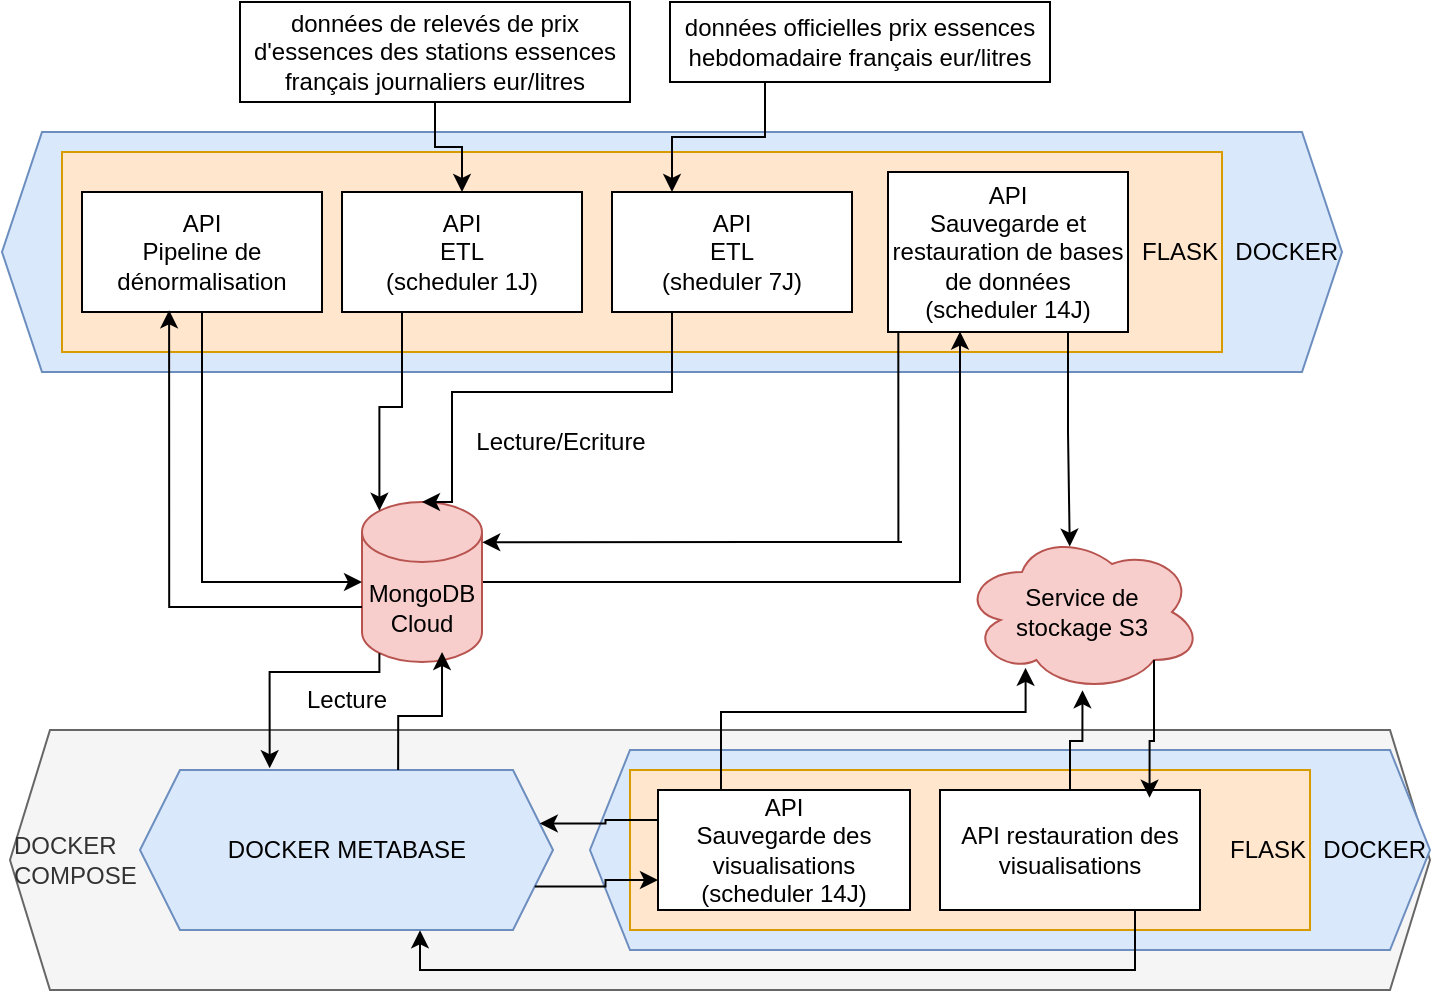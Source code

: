 <mxfile version="27.1.6">
  <diagram name="Page-1" id="DYus6r99QH-YhqP8SPfU">
    <mxGraphModel dx="1314" dy="670" grid="1" gridSize="10" guides="1" tooltips="1" connect="1" arrows="1" fold="1" page="1" pageScale="1" pageWidth="827" pageHeight="1169" math="0" shadow="0">
      <root>
        <mxCell id="0" />
        <mxCell id="1" parent="0" />
        <mxCell id="x7UDAzUqGDP_pL8HJtb2-10" value="DOCKER&lt;br&gt;COMPOSE" style="shape=hexagon;perimeter=hexagonPerimeter2;whiteSpace=wrap;html=1;fixedSize=1;align=left;fillColor=#f5f5f5;strokeColor=#666666;fontColor=#333333;" parent="1" vertex="1">
          <mxGeometry x="84" y="629" width="710" height="130" as="geometry" />
        </mxCell>
        <mxCell id="HPA1k4R3t_jq5nEZBtTo-7" value="DOCKER" style="shape=hexagon;perimeter=hexagonPerimeter2;whiteSpace=wrap;html=1;fixedSize=1;align=right;fillColor=#dae8fc;strokeColor=#6c8ebf;" parent="1" vertex="1">
          <mxGeometry x="374" y="639" width="420" height="100" as="geometry" />
        </mxCell>
        <mxCell id="HPA1k4R3t_jq5nEZBtTo-8" value="DOCKER METABASE" style="shape=hexagon;perimeter=hexagonPerimeter2;whiteSpace=wrap;html=1;fixedSize=1;align=center;fillColor=#dae8fc;strokeColor=#6c8ebf;" parent="1" vertex="1">
          <mxGeometry x="149" y="649" width="206.5" height="80" as="geometry" />
        </mxCell>
        <mxCell id="HPA1k4R3t_jq5nEZBtTo-6" value="DOCKER" style="shape=hexagon;perimeter=hexagonPerimeter2;whiteSpace=wrap;html=1;fixedSize=1;align=right;fillColor=#dae8fc;strokeColor=#6c8ebf;" parent="1" vertex="1">
          <mxGeometry x="80" y="330" width="670" height="120" as="geometry" />
        </mxCell>
        <mxCell id="RvFatmFrUb0J1HVwR3kz-6" value="FLASK" style="rounded=0;whiteSpace=wrap;html=1;align=right;fillColor=#ffe6cc;strokeColor=#d79b00;" parent="1" vertex="1">
          <mxGeometry x="110" y="340" width="580" height="100" as="geometry" />
        </mxCell>
        <mxCell id="RvFatmFrUb0J1HVwR3kz-7" style="edgeStyle=orthogonalEdgeStyle;rounded=0;orthogonalLoop=1;jettySize=auto;html=1;exitX=0.5;exitY=1;exitDx=0;exitDy=0;" parent="1" source="RvFatmFrUb0J1HVwR3kz-2" target="RvFatmFrUb0J1HVwR3kz-4" edge="1">
          <mxGeometry relative="1" as="geometry" />
        </mxCell>
        <mxCell id="RvFatmFrUb0J1HVwR3kz-2" value="&lt;span style=&quot;background-color: transparent; color: light-dark(rgb(0, 0, 0), rgb(255, 255, 255));&quot;&gt;données de relevés de prix d&#39;essences des stations essences français journaliers eur/litres&lt;/span&gt;" style="rounded=0;whiteSpace=wrap;html=1;" parent="1" vertex="1">
          <mxGeometry x="199" y="265" width="195" height="50" as="geometry" />
        </mxCell>
        <mxCell id="x7UDAzUqGDP_pL8HJtb2-3" style="edgeStyle=orthogonalEdgeStyle;rounded=0;orthogonalLoop=1;jettySize=auto;html=1;exitX=0.25;exitY=1;exitDx=0;exitDy=0;entryX=0.25;entryY=0;entryDx=0;entryDy=0;" parent="1" source="RvFatmFrUb0J1HVwR3kz-3" target="RvFatmFrUb0J1HVwR3kz-5" edge="1">
          <mxGeometry relative="1" as="geometry" />
        </mxCell>
        <mxCell id="RvFatmFrUb0J1HVwR3kz-3" value="données officielles prix essences hebdomadaire&amp;nbsp;&lt;span style=&quot;background-color: transparent; color: light-dark(rgb(0, 0, 0), rgb(255, 255, 255));&quot;&gt;français eur/litres&lt;/span&gt;" style="rounded=0;whiteSpace=wrap;html=1;" parent="1" vertex="1">
          <mxGeometry x="414" y="265" width="190" height="40" as="geometry" />
        </mxCell>
        <mxCell id="RvFatmFrUb0J1HVwR3kz-4" value="API&lt;br&gt;ETL&lt;br&gt;(scheduler 1J)" style="rounded=0;whiteSpace=wrap;html=1;" parent="1" vertex="1">
          <mxGeometry x="250" y="360" width="120" height="60" as="geometry" />
        </mxCell>
        <mxCell id="RvFatmFrUb0J1HVwR3kz-5" value="API&lt;br&gt;ETL&lt;br&gt;(sheduler 7J)" style="rounded=0;whiteSpace=wrap;html=1;" parent="1" vertex="1">
          <mxGeometry x="385" y="360" width="120" height="60" as="geometry" />
        </mxCell>
        <mxCell id="RvFatmFrUb0J1HVwR3kz-23" style="edgeStyle=orthogonalEdgeStyle;rounded=0;orthogonalLoop=1;jettySize=auto;html=1;exitX=1;exitY=0.5;exitDx=0;exitDy=0;exitPerimeter=0;entryX=0.3;entryY=0.997;entryDx=0;entryDy=0;entryPerimeter=0;" parent="1" source="RvFatmFrUb0J1HVwR3kz-9" target="RvFatmFrUb0J1HVwR3kz-19" edge="1">
          <mxGeometry relative="1" as="geometry">
            <mxPoint x="540" y="420" as="targetPoint" />
            <Array as="points">
              <mxPoint x="559" y="555" />
            </Array>
          </mxGeometry>
        </mxCell>
        <mxCell id="RvFatmFrUb0J1HVwR3kz-9" value="MongoDB&lt;br&gt;Cloud" style="shape=cylinder3;whiteSpace=wrap;html=1;boundedLbl=1;backgroundOutline=1;size=15;fillColor=#f8cecc;strokeColor=#b85450;" parent="1" vertex="1">
          <mxGeometry x="260" y="515" width="60" height="80" as="geometry" />
        </mxCell>
        <mxCell id="RvFatmFrUb0J1HVwR3kz-19" value="API&lt;br&gt;Sauvegarde et restauration de bases de données&lt;br&gt;(scheduler 14J)" style="rounded=0;whiteSpace=wrap;html=1;" parent="1" vertex="1">
          <mxGeometry x="523" y="350" width="120" height="80" as="geometry" />
        </mxCell>
        <mxCell id="RvFatmFrUb0J1HVwR3kz-20" style="edgeStyle=orthogonalEdgeStyle;rounded=0;orthogonalLoop=1;jettySize=auto;html=1;exitX=0.25;exitY=1;exitDx=0;exitDy=0;entryX=0.145;entryY=0;entryDx=0;entryDy=4.35;entryPerimeter=0;" parent="1" source="RvFatmFrUb0J1HVwR3kz-4" target="RvFatmFrUb0J1HVwR3kz-9" edge="1">
          <mxGeometry relative="1" as="geometry" />
        </mxCell>
        <mxCell id="RvFatmFrUb0J1HVwR3kz-21" style="edgeStyle=orthogonalEdgeStyle;rounded=0;orthogonalLoop=1;jettySize=auto;html=1;exitX=0.25;exitY=1;exitDx=0;exitDy=0;entryX=0.5;entryY=0;entryDx=0;entryDy=0;entryPerimeter=0;" parent="1" source="RvFatmFrUb0J1HVwR3kz-5" target="RvFatmFrUb0J1HVwR3kz-9" edge="1">
          <mxGeometry relative="1" as="geometry">
            <Array as="points">
              <mxPoint x="415" y="460" />
              <mxPoint x="305" y="460" />
            </Array>
          </mxGeometry>
        </mxCell>
        <mxCell id="RvFatmFrUb0J1HVwR3kz-22" style="edgeStyle=orthogonalEdgeStyle;rounded=0;orthogonalLoop=1;jettySize=auto;html=1;exitX=0.043;exitY=1.005;exitDx=0;exitDy=0;entryX=1.002;entryY=0.252;entryDx=0;entryDy=0;entryPerimeter=0;exitPerimeter=0;" parent="1" source="RvFatmFrUb0J1HVwR3kz-19" target="RvFatmFrUb0J1HVwR3kz-9" edge="1">
          <mxGeometry relative="1" as="geometry">
            <Array as="points">
              <mxPoint x="528" y="535" />
              <mxPoint x="530" y="535" />
            </Array>
          </mxGeometry>
        </mxCell>
        <mxCell id="RvFatmFrUb0J1HVwR3kz-24" value="Service de &lt;br&gt;stockage S3" style="ellipse;shape=cloud;whiteSpace=wrap;html=1;fillColor=#f8cecc;strokeColor=#b85450;" parent="1" vertex="1">
          <mxGeometry x="560" y="530" width="120" height="80" as="geometry" />
        </mxCell>
        <mxCell id="RvFatmFrUb0J1HVwR3kz-25" style="edgeStyle=orthogonalEdgeStyle;rounded=0;orthogonalLoop=1;jettySize=auto;html=1;exitX=0.75;exitY=1;exitDx=0;exitDy=0;entryX=0.449;entryY=0.091;entryDx=0;entryDy=0;entryPerimeter=0;" parent="1" source="RvFatmFrUb0J1HVwR3kz-19" target="RvFatmFrUb0J1HVwR3kz-24" edge="1">
          <mxGeometry relative="1" as="geometry" />
        </mxCell>
        <mxCell id="HPA1k4R3t_jq5nEZBtTo-1" value="FLASK" style="rounded=0;whiteSpace=wrap;html=1;align=right;fillColor=#ffe6cc;strokeColor=#d79b00;" parent="1" vertex="1">
          <mxGeometry x="394" y="649" width="340" height="80" as="geometry" />
        </mxCell>
        <mxCell id="HPA1k4R3t_jq5nEZBtTo-4" value="API&lt;br&gt;Sauvegarde des visualisations&lt;br&gt;(scheduler 14J)" style="rounded=0;whiteSpace=wrap;html=1;" parent="1" vertex="1">
          <mxGeometry x="408" y="659" width="126" height="60" as="geometry" />
        </mxCell>
        <mxCell id="HPA1k4R3t_jq5nEZBtTo-15" style="edgeStyle=orthogonalEdgeStyle;rounded=0;orthogonalLoop=1;jettySize=auto;html=1;exitX=0;exitY=0.25;exitDx=0;exitDy=0;entryX=0.968;entryY=0.334;entryDx=0;entryDy=0;entryPerimeter=0;" parent="1" source="HPA1k4R3t_jq5nEZBtTo-4" target="HPA1k4R3t_jq5nEZBtTo-8" edge="1">
          <mxGeometry relative="1" as="geometry" />
        </mxCell>
        <mxCell id="HPA1k4R3t_jq5nEZBtTo-16" style="edgeStyle=orthogonalEdgeStyle;rounded=0;orthogonalLoop=1;jettySize=auto;html=1;exitX=1;exitY=0.75;exitDx=0;exitDy=0;entryX=0;entryY=0.75;entryDx=0;entryDy=0;" parent="1" source="HPA1k4R3t_jq5nEZBtTo-8" target="HPA1k4R3t_jq5nEZBtTo-4" edge="1">
          <mxGeometry relative="1" as="geometry" />
        </mxCell>
        <mxCell id="HPA1k4R3t_jq5nEZBtTo-18" value="API restauration des visualisations" style="rounded=0;whiteSpace=wrap;html=1;" parent="1" vertex="1">
          <mxGeometry x="549" y="659" width="130" height="60" as="geometry" />
        </mxCell>
        <mxCell id="HPA1k4R3t_jq5nEZBtTo-19" style="edgeStyle=orthogonalEdgeStyle;rounded=0;orthogonalLoop=1;jettySize=auto;html=1;exitX=0.25;exitY=0;exitDx=0;exitDy=0;entryX=0.265;entryY=0.849;entryDx=0;entryDy=0;entryPerimeter=0;" parent="1" source="HPA1k4R3t_jq5nEZBtTo-4" target="RvFatmFrUb0J1HVwR3kz-24" edge="1">
          <mxGeometry relative="1" as="geometry">
            <Array as="points">
              <mxPoint x="440" y="620" />
              <mxPoint x="592" y="620" />
            </Array>
          </mxGeometry>
        </mxCell>
        <mxCell id="HPA1k4R3t_jq5nEZBtTo-20" style="edgeStyle=orthogonalEdgeStyle;rounded=0;orthogonalLoop=1;jettySize=auto;html=1;exitX=0.5;exitY=0;exitDx=0;exitDy=0;entryX=0.502;entryY=0.989;entryDx=0;entryDy=0;entryPerimeter=0;" parent="1" source="HPA1k4R3t_jq5nEZBtTo-18" target="RvFatmFrUb0J1HVwR3kz-24" edge="1">
          <mxGeometry relative="1" as="geometry" />
        </mxCell>
        <mxCell id="HPA1k4R3t_jq5nEZBtTo-24" style="edgeStyle=orthogonalEdgeStyle;rounded=0;orthogonalLoop=1;jettySize=auto;html=1;exitX=0.8;exitY=0.8;exitDx=0;exitDy=0;exitPerimeter=0;entryX=0.806;entryY=0.064;entryDx=0;entryDy=0;entryPerimeter=0;" parent="1" source="RvFatmFrUb0J1HVwR3kz-24" target="HPA1k4R3t_jq5nEZBtTo-18" edge="1">
          <mxGeometry relative="1" as="geometry" />
        </mxCell>
        <mxCell id="x7UDAzUqGDP_pL8HJtb2-9" style="edgeStyle=orthogonalEdgeStyle;rounded=0;orthogonalLoop=1;jettySize=auto;html=1;exitX=0.75;exitY=1;exitDx=0;exitDy=0;entryX=0.678;entryY=1.002;entryDx=0;entryDy=0;entryPerimeter=0;" parent="1" source="HPA1k4R3t_jq5nEZBtTo-18" target="HPA1k4R3t_jq5nEZBtTo-8" edge="1">
          <mxGeometry relative="1" as="geometry" />
        </mxCell>
        <mxCell id="x7UDAzUqGDP_pL8HJtb2-11" value="Lecture/Ecriture" style="text;html=1;align=center;verticalAlign=middle;resizable=0;points=[];autosize=1;strokeColor=none;fillColor=none;" parent="1" vertex="1">
          <mxGeometry x="304" y="470" width="110" height="30" as="geometry" />
        </mxCell>
        <mxCell id="x7UDAzUqGDP_pL8HJtb2-12" value="Lecture" style="text;html=1;align=center;verticalAlign=middle;resizable=0;points=[];autosize=1;strokeColor=none;fillColor=none;" parent="1" vertex="1">
          <mxGeometry x="222.25" y="599" width="60" height="30" as="geometry" />
        </mxCell>
        <mxCell id="ni66Df2iKQl0QjkRm9EE-3" value="API&lt;br&gt;Pipeline de dénormalisation" style="rounded=0;whiteSpace=wrap;html=1;" parent="1" vertex="1">
          <mxGeometry x="120" y="360" width="120" height="60" as="geometry" />
        </mxCell>
        <mxCell id="ni66Df2iKQl0QjkRm9EE-4" style="edgeStyle=orthogonalEdgeStyle;rounded=0;orthogonalLoop=1;jettySize=auto;html=1;exitX=0.75;exitY=1;exitDx=0;exitDy=0;entryX=0;entryY=0.5;entryDx=0;entryDy=0;entryPerimeter=0;" parent="1" source="ni66Df2iKQl0QjkRm9EE-3" target="RvFatmFrUb0J1HVwR3kz-9" edge="1">
          <mxGeometry relative="1" as="geometry">
            <Array as="points">
              <mxPoint x="180" y="420" />
              <mxPoint x="180" y="555" />
            </Array>
          </mxGeometry>
        </mxCell>
        <mxCell id="ni66Df2iKQl0QjkRm9EE-5" style="edgeStyle=orthogonalEdgeStyle;rounded=0;orthogonalLoop=1;jettySize=auto;html=1;exitX=0;exitY=0;exitDx=0;exitDy=52.5;exitPerimeter=0;entryX=0.363;entryY=0.986;entryDx=0;entryDy=0;entryPerimeter=0;" parent="1" source="RvFatmFrUb0J1HVwR3kz-9" target="ni66Df2iKQl0QjkRm9EE-3" edge="1">
          <mxGeometry relative="1" as="geometry" />
        </mxCell>
        <mxCell id="1mjks7PZAl2FSifkfttK-1" style="edgeStyle=orthogonalEdgeStyle;rounded=0;orthogonalLoop=1;jettySize=auto;html=1;exitX=0.145;exitY=1;exitDx=0;exitDy=-4.35;exitPerimeter=0;entryX=0.314;entryY=-0.011;entryDx=0;entryDy=0;entryPerimeter=0;" edge="1" parent="1" source="RvFatmFrUb0J1HVwR3kz-9" target="HPA1k4R3t_jq5nEZBtTo-8">
          <mxGeometry relative="1" as="geometry">
            <Array as="points">
              <mxPoint x="269" y="600" />
              <mxPoint x="214" y="600" />
            </Array>
          </mxGeometry>
        </mxCell>
        <mxCell id="1mjks7PZAl2FSifkfttK-3" style="edgeStyle=orthogonalEdgeStyle;rounded=0;orthogonalLoop=1;jettySize=auto;html=1;exitX=0.625;exitY=0;exitDx=0;exitDy=0;entryX=0.667;entryY=0.938;entryDx=0;entryDy=0;entryPerimeter=0;" edge="1" parent="1" source="HPA1k4R3t_jq5nEZBtTo-8" target="RvFatmFrUb0J1HVwR3kz-9">
          <mxGeometry relative="1" as="geometry" />
        </mxCell>
      </root>
    </mxGraphModel>
  </diagram>
</mxfile>
